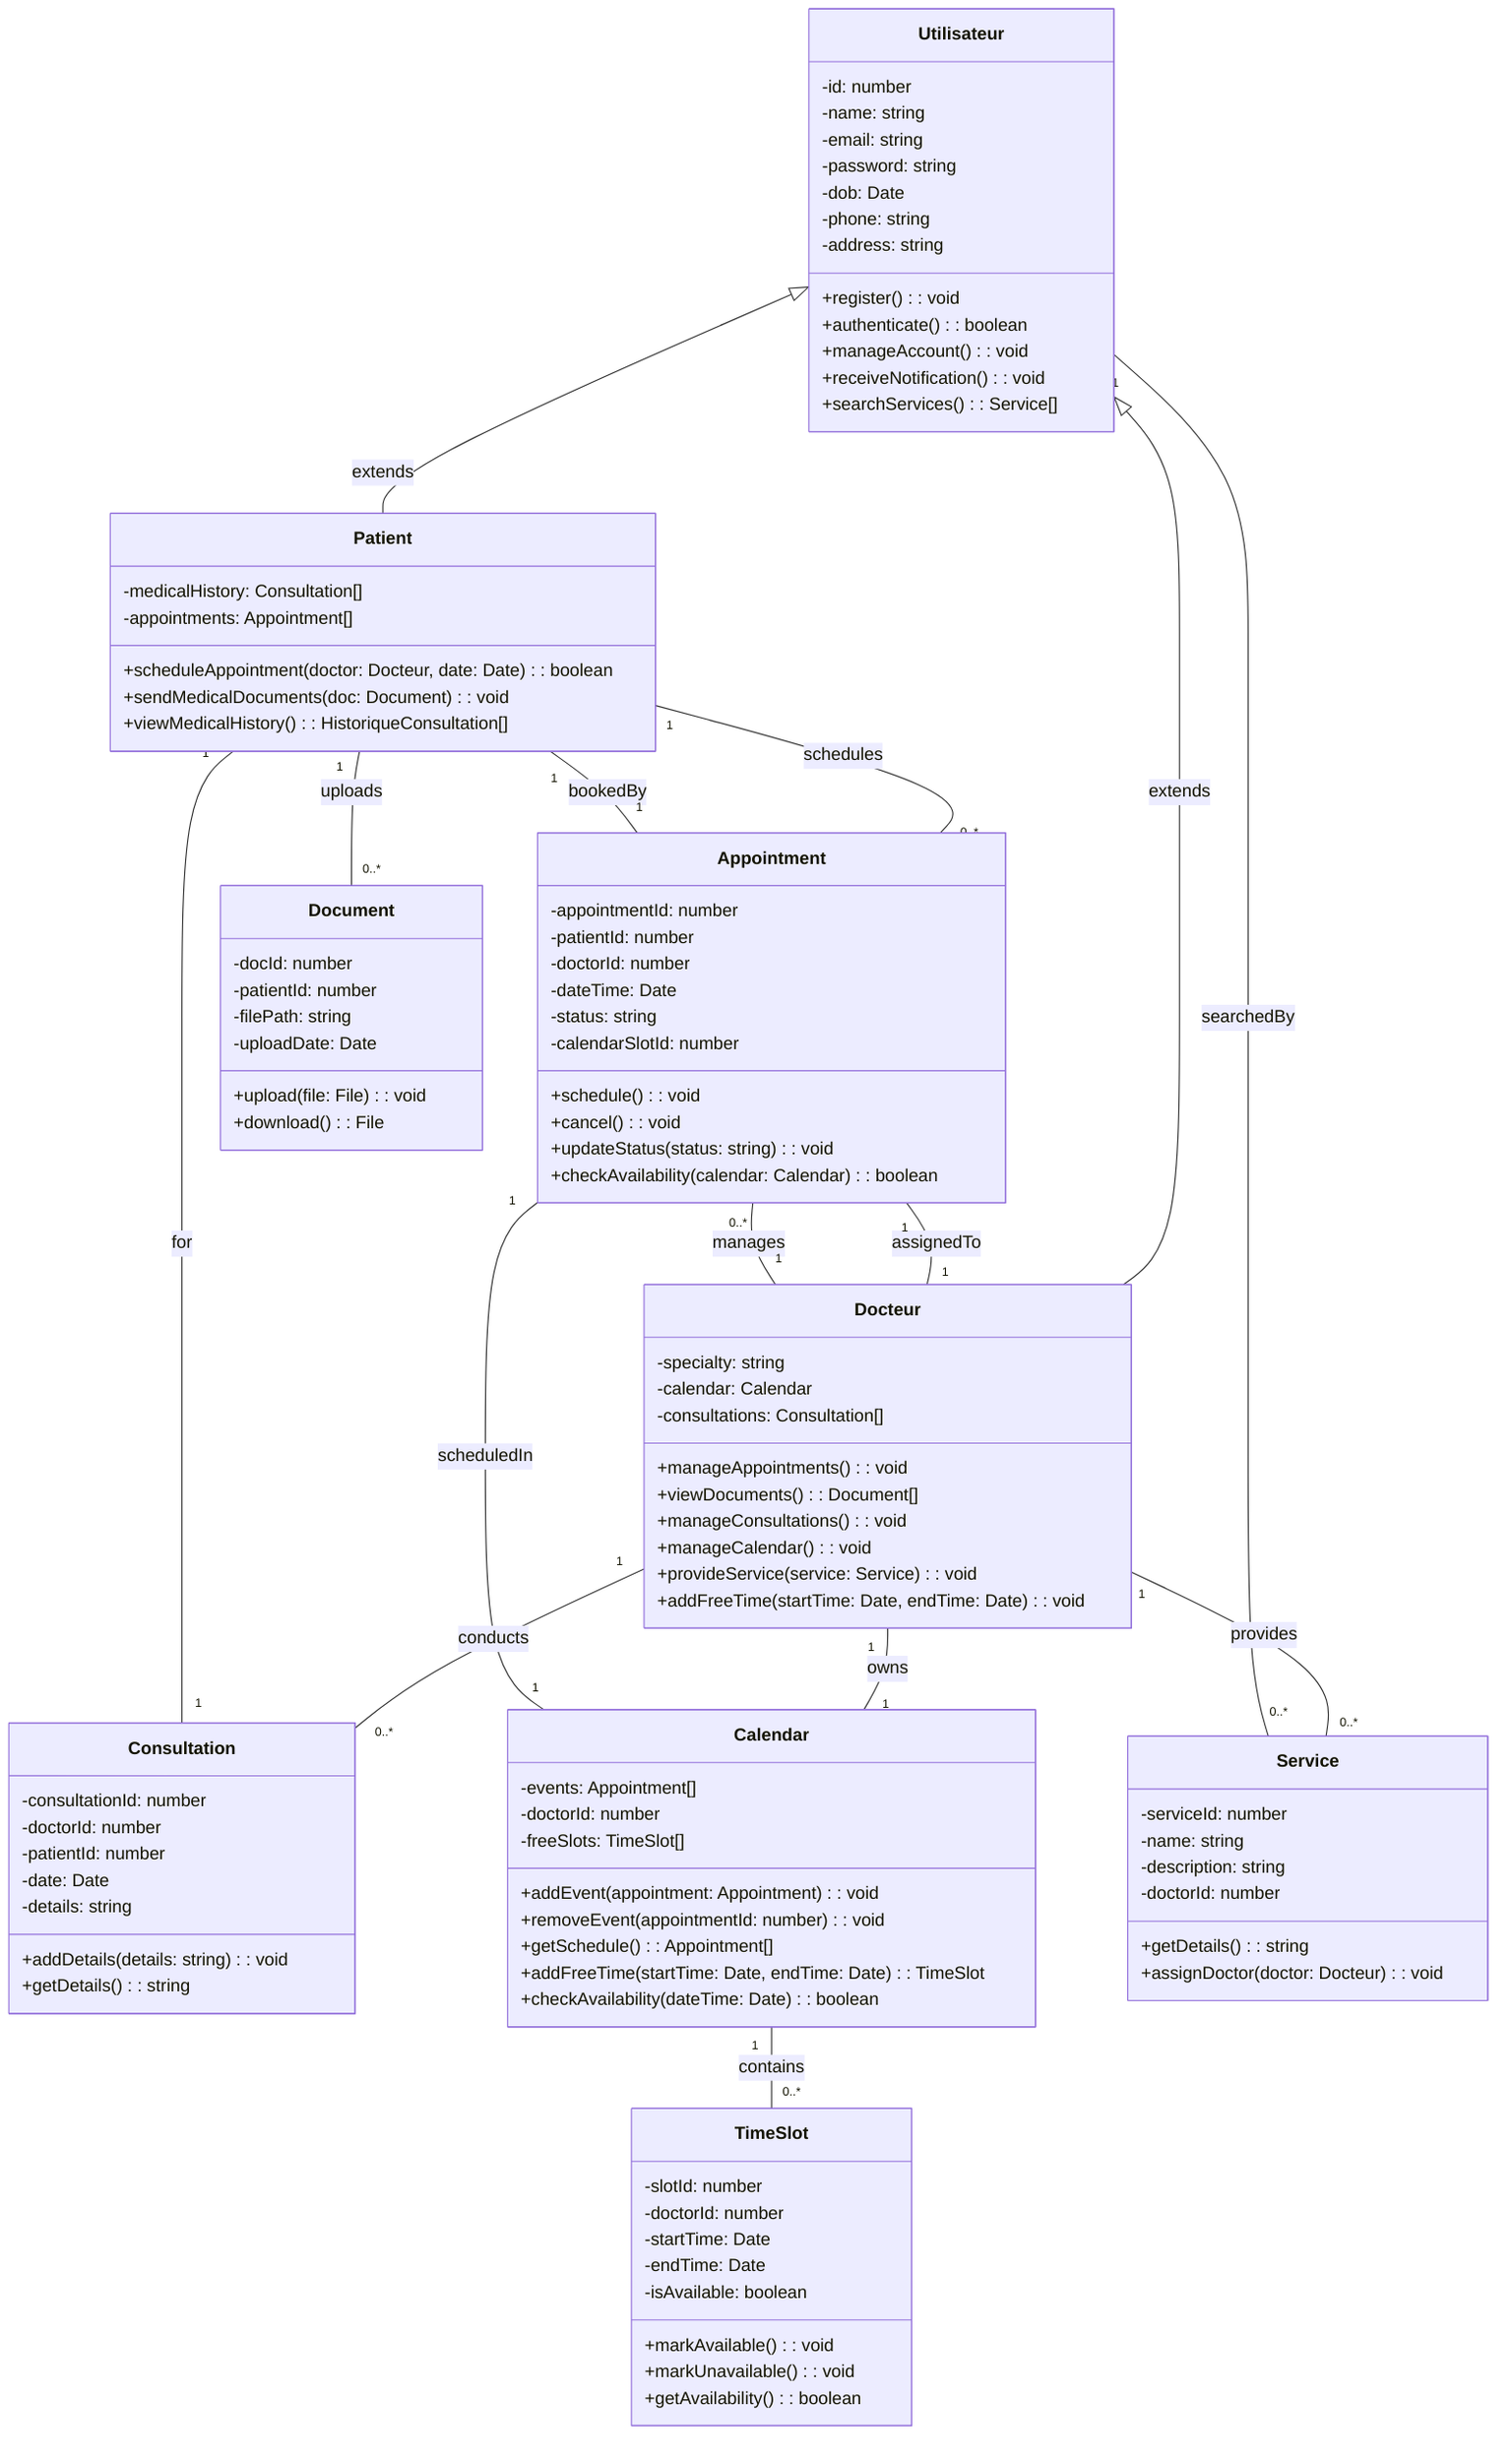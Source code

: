 classDiagram
  class Utilisateur {
    -id: number
    -name: string
    -email: string
    -password: string
    -dob: Date
    -phone: string
    -address: string
    +register(): void
    +authenticate(): boolean
    +manageAccount(): void
    +receiveNotification(): void
    +searchServices(): Service[]
  }

  class Patient {
    -medicalHistory: Consultation[]
    -appointments: Appointment[]
    +scheduleAppointment(doctor: Docteur, date: Date): boolean
    +sendMedicalDocuments(doc: Document): void
    +viewMedicalHistory(): HistoriqueConsultation[]
  }

  class Docteur {
    -specialty: string
    -calendar: Calendar
    -consultations: Consultation[]
    +manageAppointments(): void
    +viewDocuments(): Document[]
    +manageConsultations(): void
    +manageCalendar(): void
    +provideService(service: Service): void
    +addFreeTime(startTime: Date, endTime: Date): void
  }

  class Appointment {
    -appointmentId: number
    -patientId: number
    -doctorId: number
    -dateTime: Date
    -status: string
    -calendarSlotId: number
    +schedule(): void
    +cancel(): void
    +updateStatus(status: string): void
    +checkAvailability(calendar: Calendar): boolean
  }

  class Document {
    -docId: number
    -patientId: number
    -filePath: string
    -uploadDate: Date
    +upload(file: File): void
    +download(): File
  }

  class Consultation {
    -consultationId: number
    -doctorId: number
    -patientId: number
    -date: Date
    -details: string
    +addDetails(details: string): void
    +getDetails(): string
  }

  class Calendar {
    -events: Appointment[]
    -doctorId: number
    -freeSlots: TimeSlot[]
    +addEvent(appointment: Appointment): void
    +removeEvent(appointmentId: number): void
    +getSchedule(): Appointment[]
    +addFreeTime(startTime: Date, endTime: Date): TimeSlot
    +checkAvailability(dateTime: Date): boolean
  }

  class Service {
    -serviceId: number
    -name: string
    -description: string
    -doctorId: number
    +getDetails(): string
    +assignDoctor(doctor: Docteur): void
  }

  class TimeSlot {
    -slotId: number
    -doctorId: number
    -startTime: Date
    -endTime: Date
    -isAvailable: boolean
    +markAvailable(): void
    +markUnavailable(): void
    +getAvailability(): boolean
  }

  Utilisateur <|-- Patient : extends
  Utilisateur <|-- Docteur : extends
  Patient "1" -- "0..*" Appointment : schedules
  Docteur "1" -- "0..*" Appointment : manages
  Patient "1" -- "0..*" Document : uploads
  Docteur "1" -- "0..*" Consultation : conducts
  Docteur "1" -- "1" Calendar : owns
  Appointment "1" -- "1" Docteur : assignedTo
  Appointment "1" -- "1" Patient : bookedBy
  Consultation "1" -- "1" Patient : for
  Service "0..*" -- "1" Utilisateur : searchedBy
  Docteur "1" -- "0..*" Service : provides
  Appointment "1" -- "1" Calendar : scheduledIn
  Calendar "1" -- "0..*" TimeSlot : contains